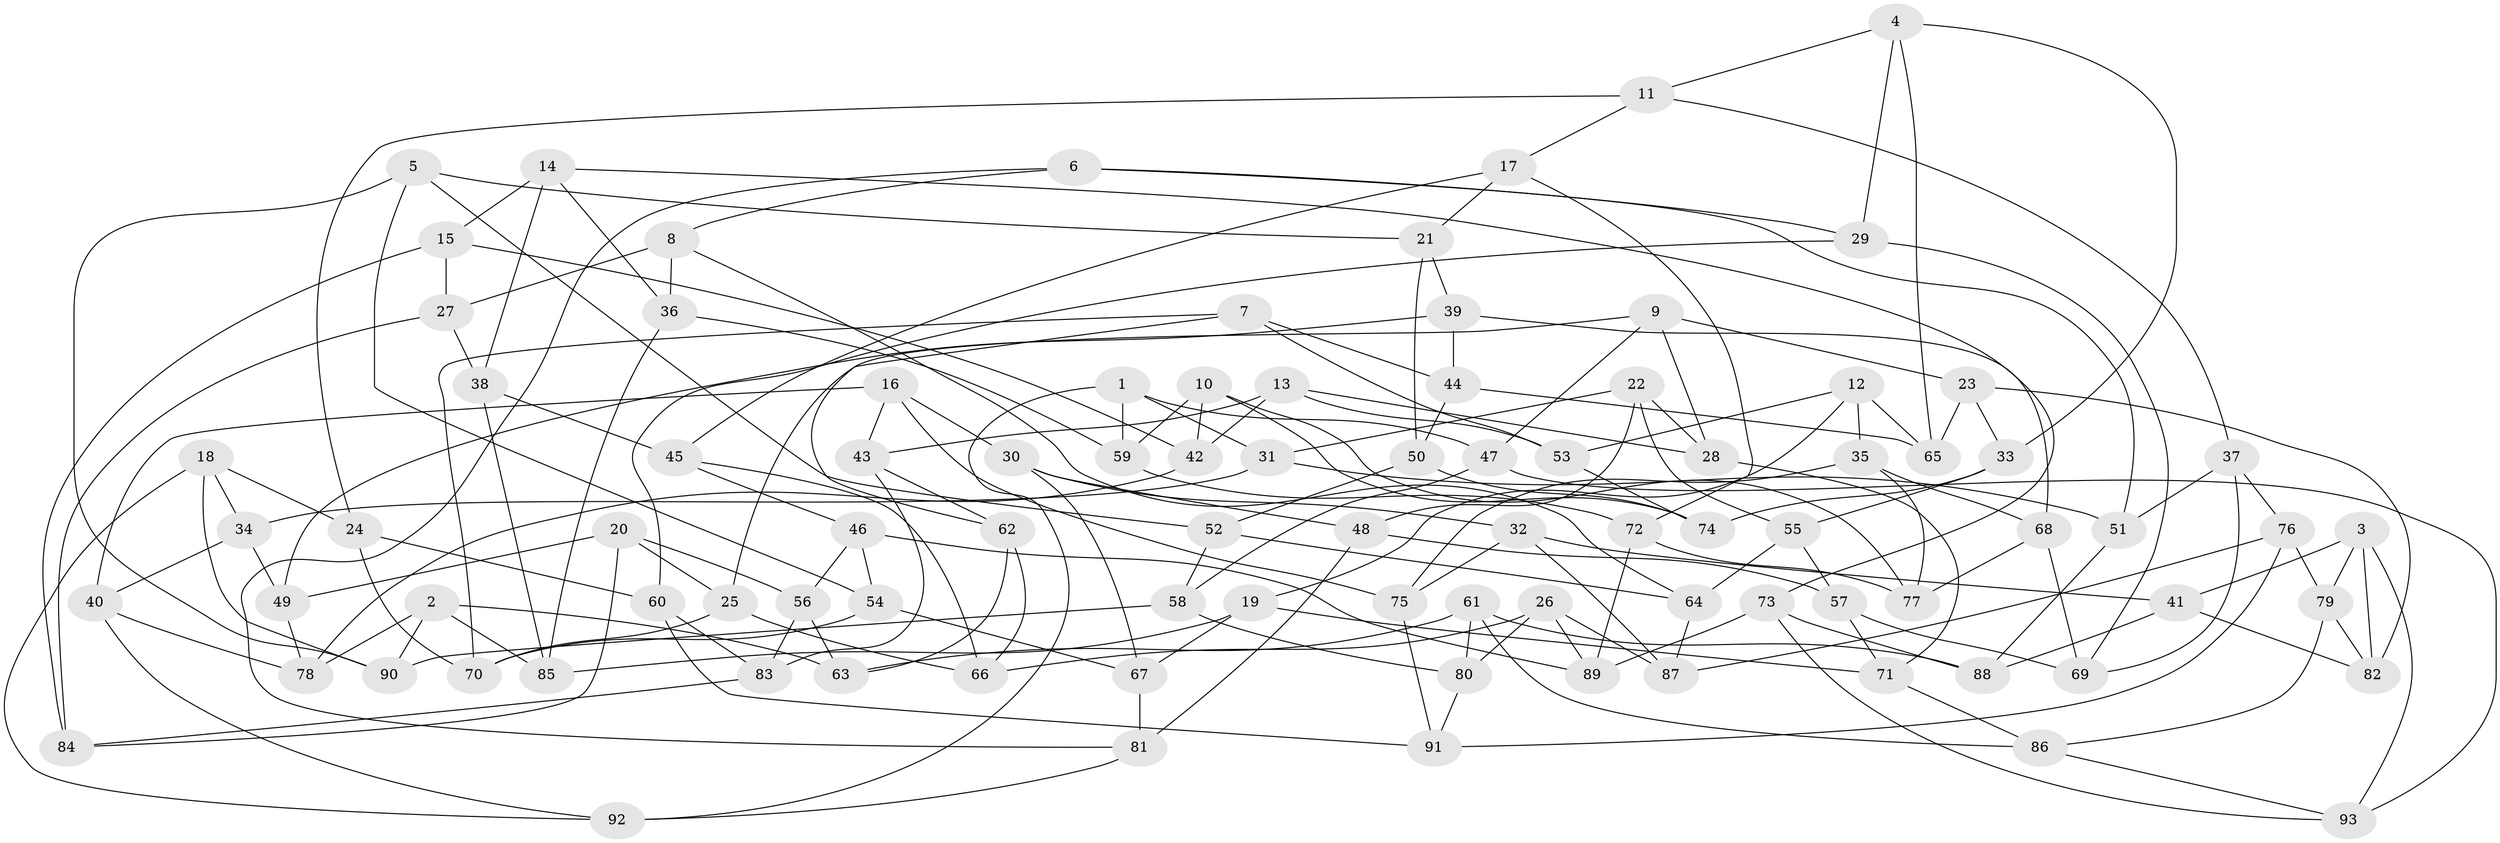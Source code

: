 // Generated by graph-tools (version 1.1) at 2025/02/03/09/25 03:02:58]
// undirected, 93 vertices, 186 edges
graph export_dot {
graph [start="1"]
  node [color=gray90,style=filled];
  1;
  2;
  3;
  4;
  5;
  6;
  7;
  8;
  9;
  10;
  11;
  12;
  13;
  14;
  15;
  16;
  17;
  18;
  19;
  20;
  21;
  22;
  23;
  24;
  25;
  26;
  27;
  28;
  29;
  30;
  31;
  32;
  33;
  34;
  35;
  36;
  37;
  38;
  39;
  40;
  41;
  42;
  43;
  44;
  45;
  46;
  47;
  48;
  49;
  50;
  51;
  52;
  53;
  54;
  55;
  56;
  57;
  58;
  59;
  60;
  61;
  62;
  63;
  64;
  65;
  66;
  67;
  68;
  69;
  70;
  71;
  72;
  73;
  74;
  75;
  76;
  77;
  78;
  79;
  80;
  81;
  82;
  83;
  84;
  85;
  86;
  87;
  88;
  89;
  90;
  91;
  92;
  93;
  1 -- 92;
  1 -- 59;
  1 -- 47;
  1 -- 31;
  2 -- 63;
  2 -- 85;
  2 -- 90;
  2 -- 78;
  3 -- 93;
  3 -- 79;
  3 -- 41;
  3 -- 82;
  4 -- 33;
  4 -- 29;
  4 -- 11;
  4 -- 65;
  5 -- 54;
  5 -- 21;
  5 -- 52;
  5 -- 90;
  6 -- 81;
  6 -- 51;
  6 -- 8;
  6 -- 29;
  7 -- 70;
  7 -- 62;
  7 -- 44;
  7 -- 53;
  8 -- 27;
  8 -- 64;
  8 -- 36;
  9 -- 47;
  9 -- 25;
  9 -- 28;
  9 -- 23;
  10 -- 59;
  10 -- 42;
  10 -- 74;
  10 -- 77;
  11 -- 37;
  11 -- 24;
  11 -- 17;
  12 -- 53;
  12 -- 19;
  12 -- 65;
  12 -- 35;
  13 -- 43;
  13 -- 28;
  13 -- 42;
  13 -- 53;
  14 -- 73;
  14 -- 38;
  14 -- 15;
  14 -- 36;
  15 -- 84;
  15 -- 27;
  15 -- 42;
  16 -- 43;
  16 -- 40;
  16 -- 75;
  16 -- 30;
  17 -- 72;
  17 -- 21;
  17 -- 45;
  18 -- 34;
  18 -- 90;
  18 -- 92;
  18 -- 24;
  19 -- 71;
  19 -- 85;
  19 -- 67;
  20 -- 84;
  20 -- 49;
  20 -- 25;
  20 -- 56;
  21 -- 39;
  21 -- 50;
  22 -- 31;
  22 -- 48;
  22 -- 28;
  22 -- 55;
  23 -- 33;
  23 -- 82;
  23 -- 65;
  24 -- 60;
  24 -- 70;
  25 -- 66;
  25 -- 70;
  26 -- 89;
  26 -- 80;
  26 -- 87;
  26 -- 66;
  27 -- 38;
  27 -- 84;
  28 -- 71;
  29 -- 60;
  29 -- 69;
  30 -- 67;
  30 -- 48;
  30 -- 32;
  31 -- 51;
  31 -- 34;
  32 -- 75;
  32 -- 87;
  32 -- 41;
  33 -- 55;
  33 -- 74;
  34 -- 49;
  34 -- 40;
  35 -- 75;
  35 -- 68;
  35 -- 77;
  36 -- 59;
  36 -- 85;
  37 -- 51;
  37 -- 69;
  37 -- 76;
  38 -- 85;
  38 -- 45;
  39 -- 68;
  39 -- 44;
  39 -- 49;
  40 -- 92;
  40 -- 78;
  41 -- 88;
  41 -- 82;
  42 -- 78;
  43 -- 62;
  43 -- 83;
  44 -- 65;
  44 -- 50;
  45 -- 46;
  45 -- 66;
  46 -- 54;
  46 -- 89;
  46 -- 56;
  47 -- 93;
  47 -- 58;
  48 -- 81;
  48 -- 57;
  49 -- 78;
  50 -- 52;
  50 -- 74;
  51 -- 88;
  52 -- 58;
  52 -- 64;
  53 -- 74;
  54 -- 67;
  54 -- 70;
  55 -- 57;
  55 -- 64;
  56 -- 63;
  56 -- 83;
  57 -- 69;
  57 -- 71;
  58 -- 80;
  58 -- 90;
  59 -- 72;
  60 -- 83;
  60 -- 91;
  61 -- 86;
  61 -- 88;
  61 -- 80;
  61 -- 63;
  62 -- 66;
  62 -- 63;
  64 -- 87;
  67 -- 81;
  68 -- 77;
  68 -- 69;
  71 -- 86;
  72 -- 77;
  72 -- 89;
  73 -- 89;
  73 -- 93;
  73 -- 88;
  75 -- 91;
  76 -- 91;
  76 -- 87;
  76 -- 79;
  79 -- 86;
  79 -- 82;
  80 -- 91;
  81 -- 92;
  83 -- 84;
  86 -- 93;
}

